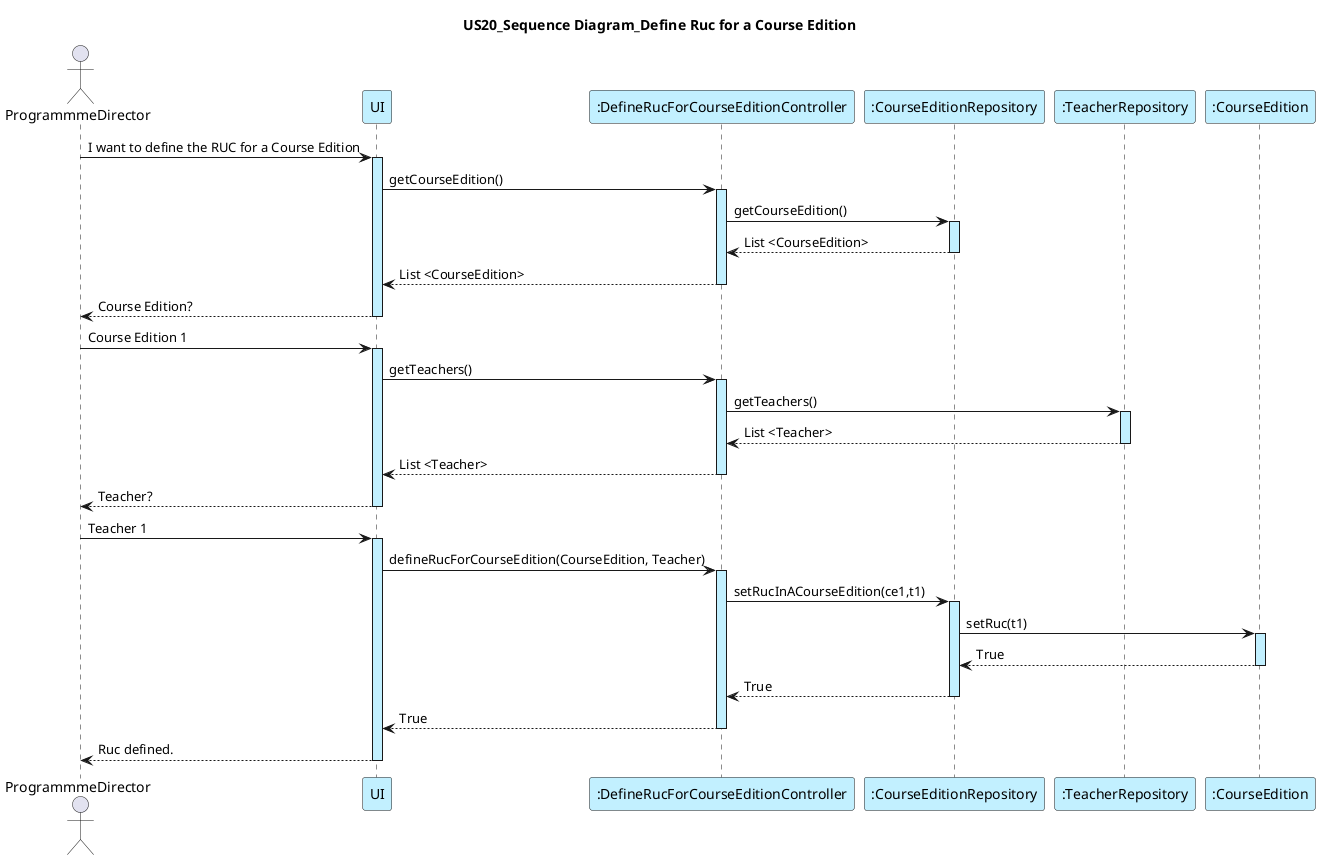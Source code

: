 @startuml

title: US20_Sequence Diagram_Define Ruc for a Course Edition

actor ProgrammmeDirector as PD
participant UI #application
participant ":DefineRucForCourseEditionController" as C #application
participant ":CourseEditionRepository" as CER #application
participant ":TeacherRepository" as TR #application
participant  ":CourseEdition" as CE #application


PD -> UI ++ #application: I want to define the RUC for a Course Edition
UI -> C  : getCourseEdition()
activate C #application
C -> CER :getCourseEdition()
activate CER #application
C <-- CER : List <CourseEdition>
deactivate CER
UI <-- C : List <CourseEdition>
deactivate C
PD <-- UI --: Course Edition?
PD -> UI ++ #application: Course Edition 1
UI-> C : getTeachers()
activate C #application
C -> TR :getTeachers()
activate TR #application
TR --> C :List <Teacher>
deactivate TR
C --> UI :List <Teacher>
deactivate C
PD <-- UI -- : Teacher?
PD -> UI: Teacher 1
activate UI #application
UI -> C : defineRucForCourseEdition(CourseEdition, Teacher)
activate C #application
C -> CER : setRucInACourseEdition(ce1,t1)
activate CER #application
CER -> CE : setRuc(t1)
activate CE #application
CE --> CER :True
deactivate CE
CER --> C :True
deactivate CER
deactivate CE
C --> UI :True
deactivate C
UI --> PD : Ruc defined.
deactivate UI


@enduml